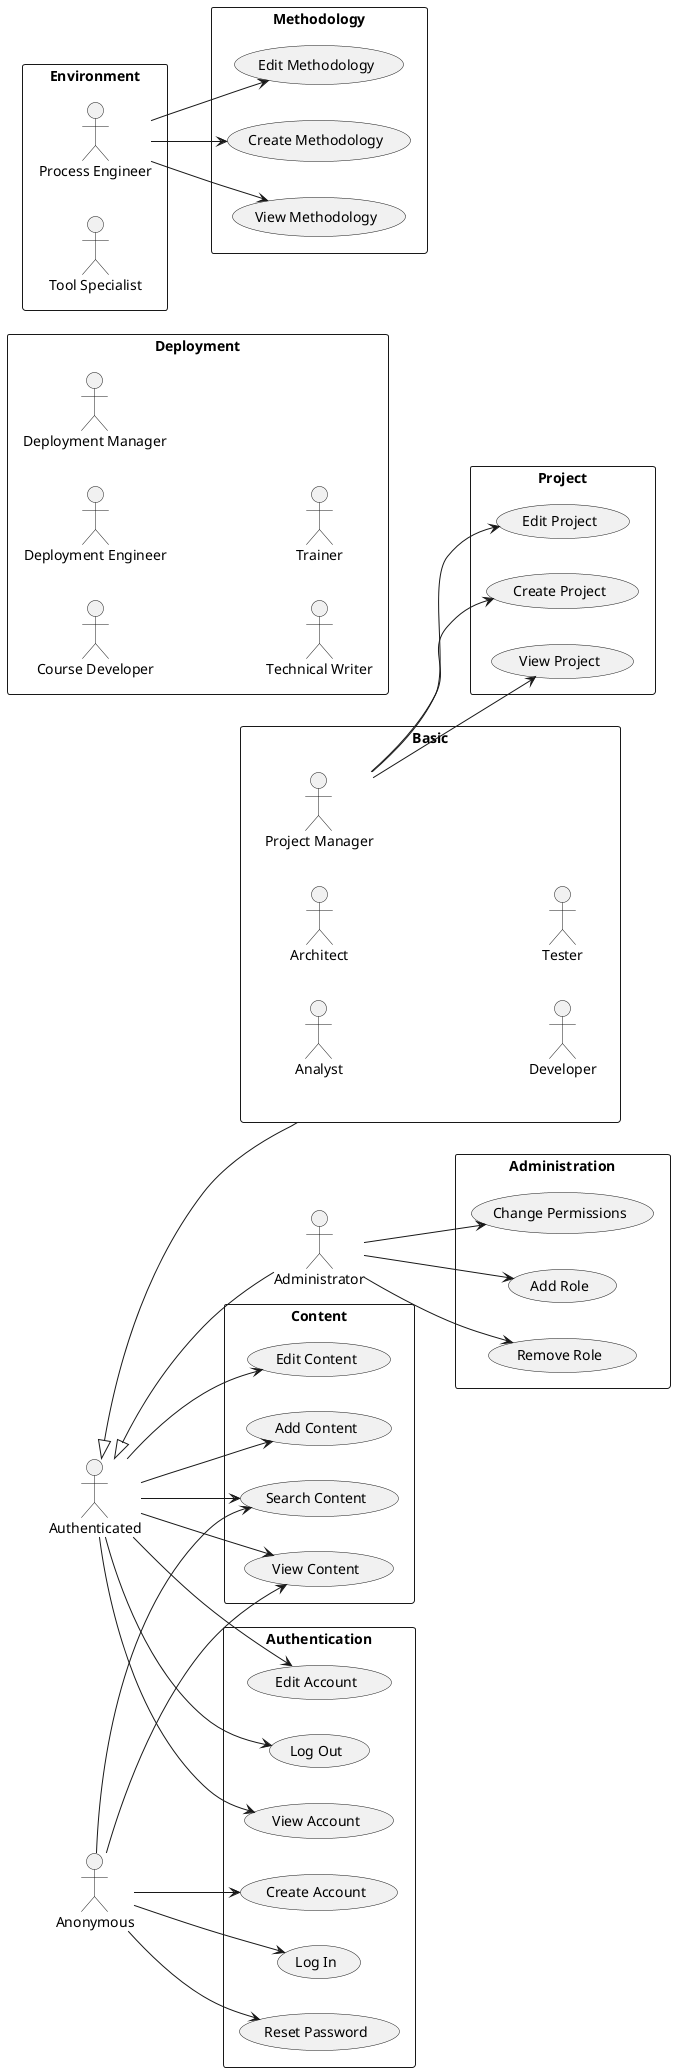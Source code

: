 @startuml UCM_IO-System
left to right direction

actor Anonymous
actor Authenticated
actor Administrator

rectangle Basic {
    actor Analyst
    actor Architect
    actor Developer
    actor "Project Manager" as ProjectManager
    actor Tester
}

rectangle Deployment {
    actor "Course Developer" as CourseDeveloper
    actor "Deployment Engineer" as DeploymentEngineer
    actor "Deployment Manager" as DeploymentManager
    actor "Technical Writer" as TechnicalWriter
    actor Trainer
}

rectangle Environment {
    actor "Process Engineer" as ProcessEngineer
    actor "Tool Specialist" as ToolSpecialist
}

rectangle Administration {
    usecase "Add Role" as AddRole
    usecase "Remove Role" as RemoveRole
    usecase "Change Permissions" as ChangePermissions
}

rectangle Authentication {
    usecase "Log In" as LogIn
    usecase "Log Out" as LogOut
    usecase "Create Account" as CreateAccount
    usecase "View Account" as ViewAccount
    usecase "Edit Account" as EditAccount
    usecase "Reset Password" as ResetPassword
}

rectangle Methodology {
    usecase "Create Methodology" as CreateMethodology
    usecase "View Methodology" as ViewMethodology
    usecase "Edit Methodology" as EditMethodology
}

rectangle Project {
    usecase "Create Project" as CreateProject
    usecase "View Project" as ViewProject
    usecase "Edit Project" as EditProject
}

rectangle Content {
    usecase "Search Content" as SearchContent
    usecase "View Content" as ViewContent
    usecase "Edit Content" as EditContent
    usecase "Add Content" as AddContent
}

Anonymous --> LogIn
Anonymous --> CreateAccount
Anonymous --> ResetPassword
Anonymous --> SearchContent
Anonymous --> ViewContent

Authenticated --> LogOut
Authenticated --> ViewAccount
Authenticated --> EditAccount
Authenticated --> SearchContent
Authenticated --> ViewContent
Authenticated --> EditContent
Authenticated --> AddContent

Authenticated <|-- Basic
Authenticated <|-- Administrator

Administrator --> AddRole
Administrator --> RemoveRole
Administrator --> ChangePermissions

ProcessEngineer --> CreateMethodology
ProcessEngineer --> ViewMethodology
ProcessEngineer --> EditMethodology

ProjectManager --> CreateProject
ProjectManager --> ViewProject
ProjectManager --> EditProject
@enduml